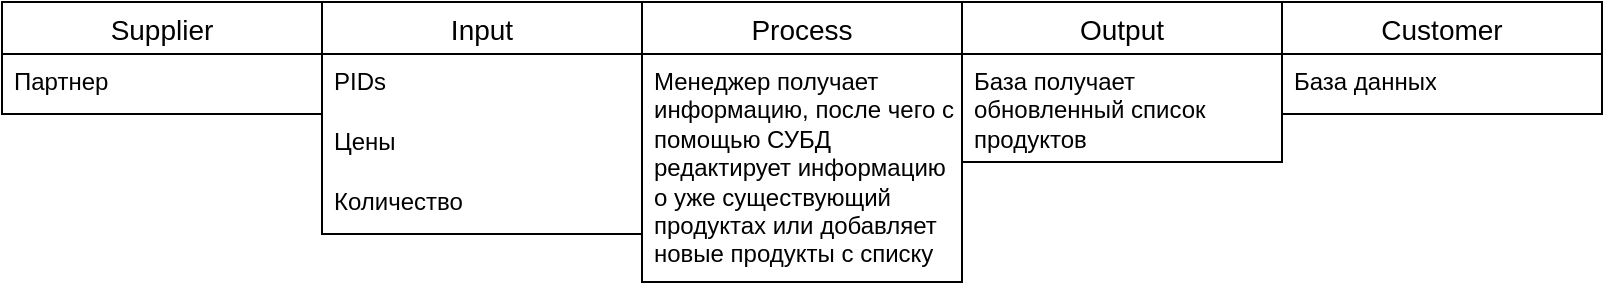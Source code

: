 <mxfile version="24.7.17">
  <diagram name="Page-1" id="FwKQ2ryAc6HzhP1oKMzP">
    <mxGraphModel dx="1075" dy="518" grid="1" gridSize="10" guides="1" tooltips="1" connect="1" arrows="1" fold="1" page="1" pageScale="1" pageWidth="1169" pageHeight="827" math="0" shadow="0">
      <root>
        <mxCell id="0" />
        <mxCell id="1" parent="0" />
        <mxCell id="cDGzn4FLOZLIej6JFzeX-2" value="Supplier" style="swimlane;fontStyle=0;childLayout=stackLayout;horizontal=1;startSize=26;horizontalStack=0;resizeParent=1;resizeParentMax=0;resizeLast=0;collapsible=1;marginBottom=0;align=center;fontSize=14;" vertex="1" parent="1">
          <mxGeometry x="50" y="60" width="160" height="56" as="geometry" />
        </mxCell>
        <mxCell id="cDGzn4FLOZLIej6JFzeX-3" value="Партнер" style="text;strokeColor=none;fillColor=none;spacingLeft=4;spacingRight=4;overflow=hidden;rotatable=0;points=[[0,0.5],[1,0.5]];portConstraint=eastwest;fontSize=12;whiteSpace=wrap;html=1;" vertex="1" parent="cDGzn4FLOZLIej6JFzeX-2">
          <mxGeometry y="26" width="160" height="30" as="geometry" />
        </mxCell>
        <mxCell id="cDGzn4FLOZLIej6JFzeX-4" value="Input" style="swimlane;fontStyle=0;childLayout=stackLayout;horizontal=1;startSize=26;horizontalStack=0;resizeParent=1;resizeParentMax=0;resizeLast=0;collapsible=1;marginBottom=0;align=center;fontSize=14;" vertex="1" parent="1">
          <mxGeometry x="210" y="60" width="160" height="116" as="geometry" />
        </mxCell>
        <mxCell id="cDGzn4FLOZLIej6JFzeX-5" value="PIDs" style="text;strokeColor=none;fillColor=none;spacingLeft=4;spacingRight=4;overflow=hidden;rotatable=0;points=[[0,0.5],[1,0.5]];portConstraint=eastwest;fontSize=12;whiteSpace=wrap;html=1;" vertex="1" parent="cDGzn4FLOZLIej6JFzeX-4">
          <mxGeometry y="26" width="160" height="30" as="geometry" />
        </mxCell>
        <mxCell id="cDGzn4FLOZLIej6JFzeX-6" value="Цены" style="text;strokeColor=none;fillColor=none;spacingLeft=4;spacingRight=4;overflow=hidden;rotatable=0;points=[[0,0.5],[1,0.5]];portConstraint=eastwest;fontSize=12;whiteSpace=wrap;html=1;" vertex="1" parent="cDGzn4FLOZLIej6JFzeX-4">
          <mxGeometry y="56" width="160" height="30" as="geometry" />
        </mxCell>
        <mxCell id="cDGzn4FLOZLIej6JFzeX-13" value="Количество" style="text;strokeColor=none;fillColor=none;spacingLeft=4;spacingRight=4;overflow=hidden;rotatable=0;points=[[0,0.5],[1,0.5]];portConstraint=eastwest;fontSize=12;whiteSpace=wrap;html=1;" vertex="1" parent="cDGzn4FLOZLIej6JFzeX-4">
          <mxGeometry y="86" width="160" height="30" as="geometry" />
        </mxCell>
        <mxCell id="cDGzn4FLOZLIej6JFzeX-7" value="Process" style="swimlane;fontStyle=0;childLayout=stackLayout;horizontal=1;startSize=26;horizontalStack=0;resizeParent=1;resizeParentMax=0;resizeLast=0;collapsible=1;marginBottom=0;align=center;fontSize=14;" vertex="1" parent="1">
          <mxGeometry x="370" y="60" width="160" height="140" as="geometry" />
        </mxCell>
        <mxCell id="cDGzn4FLOZLIej6JFzeX-8" value="Менеджер получает информацию, после чего с помощью СУБД редактирует информацию о уже существующий продуктах или добавляет новые продукты с списку" style="text;strokeColor=none;fillColor=none;spacingLeft=4;spacingRight=4;overflow=hidden;rotatable=0;points=[[0,0.5],[1,0.5]];portConstraint=eastwest;fontSize=12;whiteSpace=wrap;html=1;" vertex="1" parent="cDGzn4FLOZLIej6JFzeX-7">
          <mxGeometry y="26" width="160" height="114" as="geometry" />
        </mxCell>
        <mxCell id="cDGzn4FLOZLIej6JFzeX-9" value="Output" style="swimlane;fontStyle=0;childLayout=stackLayout;horizontal=1;startSize=26;horizontalStack=0;resizeParent=1;resizeParentMax=0;resizeLast=0;collapsible=1;marginBottom=0;align=center;fontSize=14;" vertex="1" parent="1">
          <mxGeometry x="530" y="60" width="160" height="80" as="geometry" />
        </mxCell>
        <mxCell id="cDGzn4FLOZLIej6JFzeX-10" value="База получает обновленный список продуктов" style="text;strokeColor=none;fillColor=none;spacingLeft=4;spacingRight=4;overflow=hidden;rotatable=0;points=[[0,0.5],[1,0.5]];portConstraint=eastwest;fontSize=12;whiteSpace=wrap;html=1;" vertex="1" parent="cDGzn4FLOZLIej6JFzeX-9">
          <mxGeometry y="26" width="160" height="54" as="geometry" />
        </mxCell>
        <mxCell id="cDGzn4FLOZLIej6JFzeX-11" value="Customer" style="swimlane;fontStyle=0;childLayout=stackLayout;horizontal=1;startSize=26;horizontalStack=0;resizeParent=1;resizeParentMax=0;resizeLast=0;collapsible=1;marginBottom=0;align=center;fontSize=14;" vertex="1" parent="1">
          <mxGeometry x="690" y="60" width="160" height="56" as="geometry" />
        </mxCell>
        <mxCell id="cDGzn4FLOZLIej6JFzeX-12" value="База данных" style="text;strokeColor=none;fillColor=none;spacingLeft=4;spacingRight=4;overflow=hidden;rotatable=0;points=[[0,0.5],[1,0.5]];portConstraint=eastwest;fontSize=12;whiteSpace=wrap;html=1;" vertex="1" parent="cDGzn4FLOZLIej6JFzeX-11">
          <mxGeometry y="26" width="160" height="30" as="geometry" />
        </mxCell>
      </root>
    </mxGraphModel>
  </diagram>
</mxfile>
